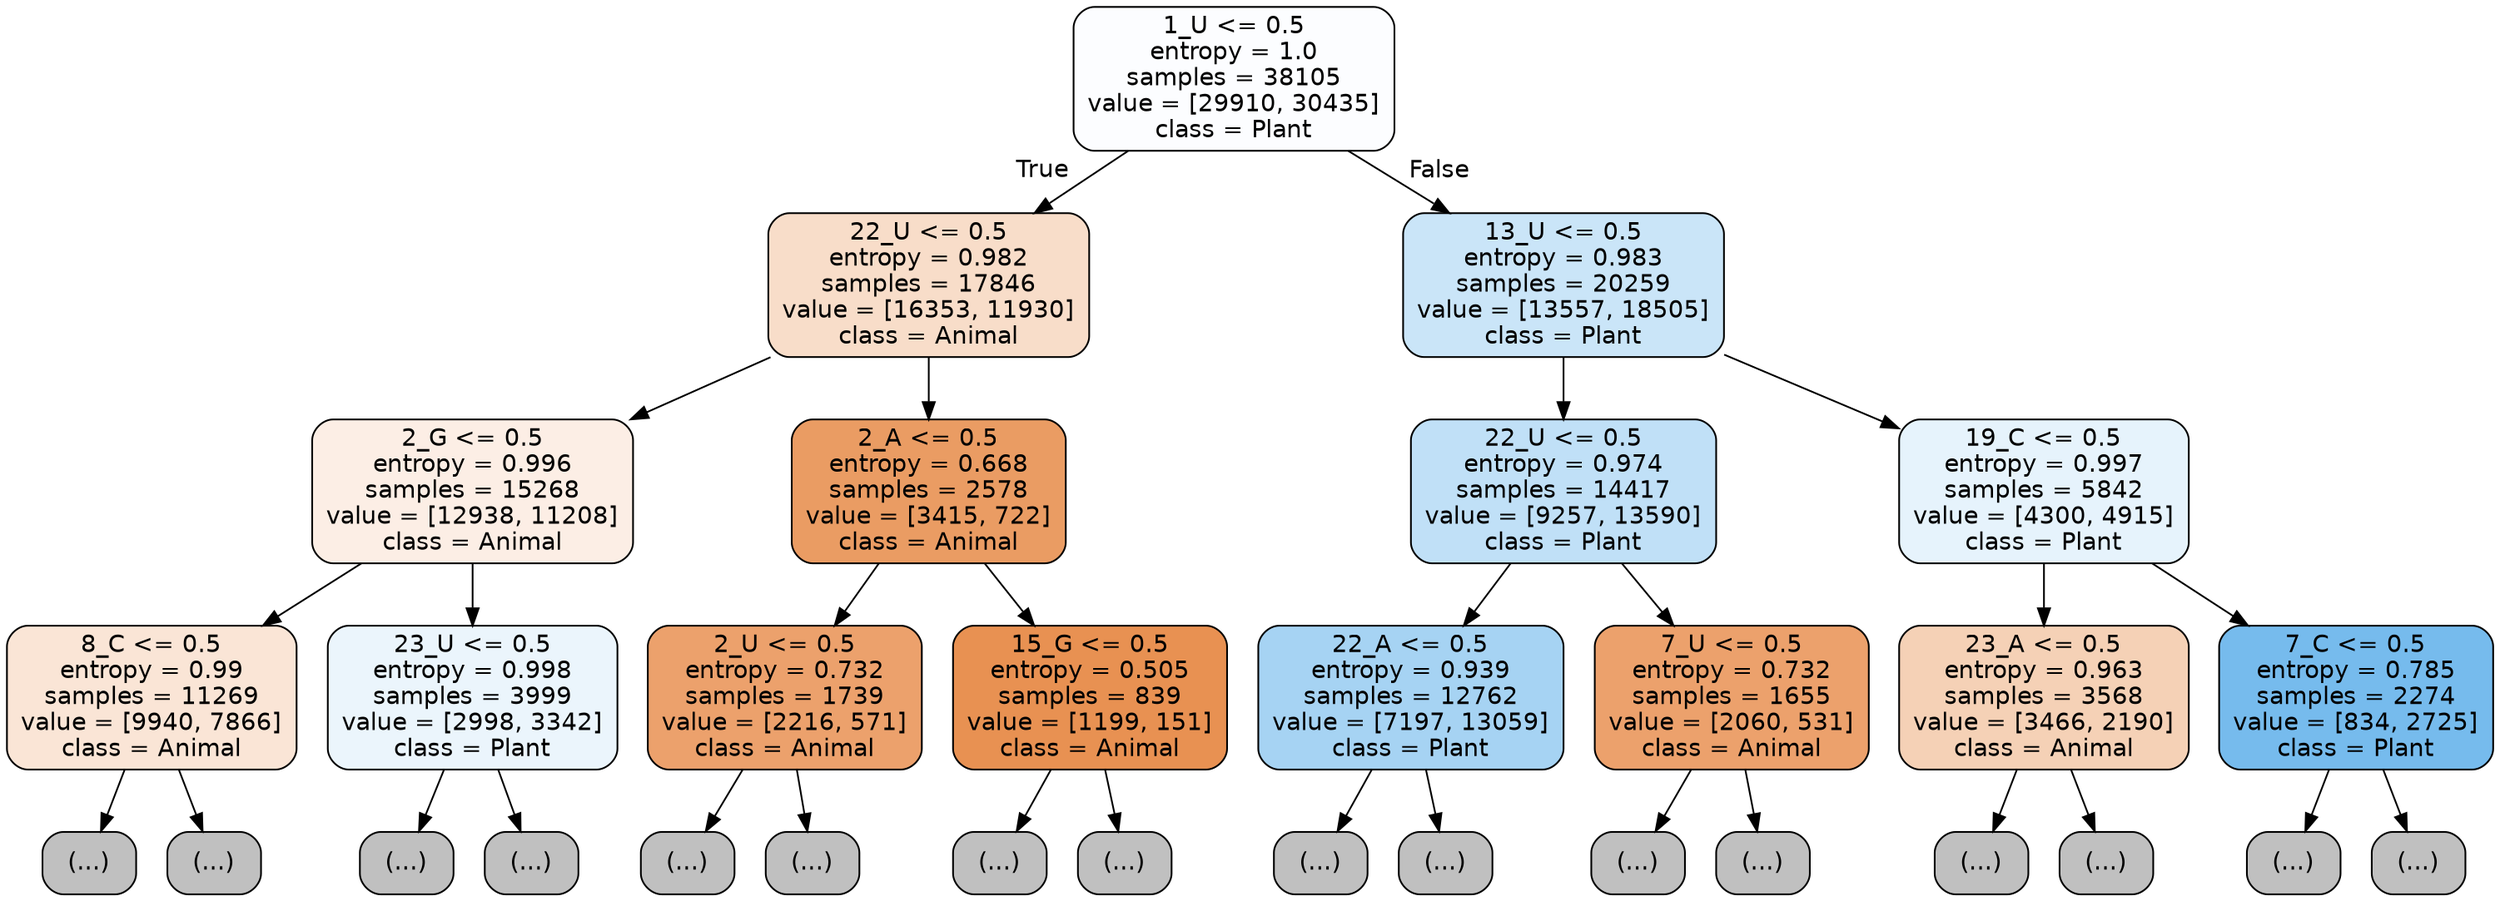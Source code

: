digraph Tree {
node [shape=box, style="filled, rounded", color="black", fontname="helvetica"] ;
edge [fontname="helvetica"] ;
0 [label="1_U <= 0.5\nentropy = 1.0\nsamples = 38105\nvalue = [29910, 30435]\nclass = Plant", fillcolor="#fcfdff"] ;
1 [label="22_U <= 0.5\nentropy = 0.982\nsamples = 17846\nvalue = [16353, 11930]\nclass = Animal", fillcolor="#f8ddc9"] ;
0 -> 1 [labeldistance=2.5, labelangle=45, headlabel="True"] ;
2 [label="2_G <= 0.5\nentropy = 0.996\nsamples = 15268\nvalue = [12938, 11208]\nclass = Animal", fillcolor="#fceee5"] ;
1 -> 2 ;
3 [label="8_C <= 0.5\nentropy = 0.99\nsamples = 11269\nvalue = [9940, 7866]\nclass = Animal", fillcolor="#fae5d6"] ;
2 -> 3 ;
4 [label="(...)", fillcolor="#C0C0C0"] ;
3 -> 4 ;
4939 [label="(...)", fillcolor="#C0C0C0"] ;
3 -> 4939 ;
6380 [label="23_U <= 0.5\nentropy = 0.998\nsamples = 3999\nvalue = [2998, 3342]\nclass = Plant", fillcolor="#ebf5fc"] ;
2 -> 6380 ;
6381 [label="(...)", fillcolor="#C0C0C0"] ;
6380 -> 6381 ;
8472 [label="(...)", fillcolor="#C0C0C0"] ;
6380 -> 8472 ;
8575 [label="2_A <= 0.5\nentropy = 0.668\nsamples = 2578\nvalue = [3415, 722]\nclass = Animal", fillcolor="#ea9c63"] ;
1 -> 8575 ;
8576 [label="2_U <= 0.5\nentropy = 0.732\nsamples = 1739\nvalue = [2216, 571]\nclass = Animal", fillcolor="#eca16c"] ;
8575 -> 8576 ;
8577 [label="(...)", fillcolor="#C0C0C0"] ;
8576 -> 8577 ;
9034 [label="(...)", fillcolor="#C0C0C0"] ;
8576 -> 9034 ;
9291 [label="15_G <= 0.5\nentropy = 0.505\nsamples = 839\nvalue = [1199, 151]\nclass = Animal", fillcolor="#e89152"] ;
8575 -> 9291 ;
9292 [label="(...)", fillcolor="#C0C0C0"] ;
9291 -> 9292 ;
9497 [label="(...)", fillcolor="#C0C0C0"] ;
9291 -> 9497 ;
9598 [label="13_U <= 0.5\nentropy = 0.983\nsamples = 20259\nvalue = [13557, 18505]\nclass = Plant", fillcolor="#cae5f8"] ;
0 -> 9598 [labeldistance=2.5, labelangle=-45, headlabel="False"] ;
9599 [label="22_U <= 0.5\nentropy = 0.974\nsamples = 14417\nvalue = [9257, 13590]\nclass = Plant", fillcolor="#c0e0f7"] ;
9598 -> 9599 ;
9600 [label="22_A <= 0.5\nentropy = 0.939\nsamples = 12762\nvalue = [7197, 13059]\nclass = Plant", fillcolor="#a6d3f3"] ;
9599 -> 9600 ;
9601 [label="(...)", fillcolor="#C0C0C0"] ;
9600 -> 9601 ;
13510 [label="(...)", fillcolor="#C0C0C0"] ;
9600 -> 13510 ;
14099 [label="7_U <= 0.5\nentropy = 0.732\nsamples = 1655\nvalue = [2060, 531]\nclass = Animal", fillcolor="#eca16c"] ;
9599 -> 14099 ;
14100 [label="(...)", fillcolor="#C0C0C0"] ;
14099 -> 14100 ;
14609 [label="(...)", fillcolor="#C0C0C0"] ;
14099 -> 14609 ;
14790 [label="19_C <= 0.5\nentropy = 0.997\nsamples = 5842\nvalue = [4300, 4915]\nclass = Plant", fillcolor="#e6f3fc"] ;
9598 -> 14790 ;
14791 [label="23_A <= 0.5\nentropy = 0.963\nsamples = 3568\nvalue = [3466, 2190]\nclass = Animal", fillcolor="#f5d1b6"] ;
14790 -> 14791 ;
14792 [label="(...)", fillcolor="#C0C0C0"] ;
14791 -> 14792 ;
16353 [label="(...)", fillcolor="#C0C0C0"] ;
14791 -> 16353 ;
16418 [label="7_C <= 0.5\nentropy = 0.785\nsamples = 2274\nvalue = [834, 2725]\nclass = Plant", fillcolor="#76bbed"] ;
14790 -> 16418 ;
16419 [label="(...)", fillcolor="#C0C0C0"] ;
16418 -> 16419 ;
16810 [label="(...)", fillcolor="#C0C0C0"] ;
16418 -> 16810 ;
}